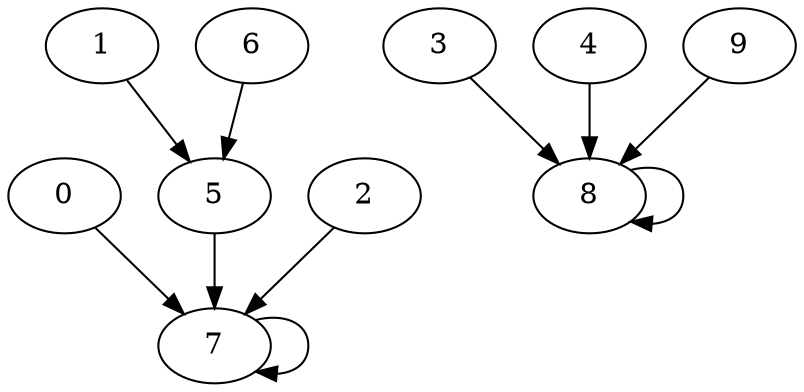 digraph MyGraph {
"0" -> "7"
"1" -> "5"
"2" -> "7"
"3" -> "8"
"4" -> "8"
"5" -> "7"
"6" -> "5"
"7" -> "7"
"8" -> "8"
"9" -> "8"
}
